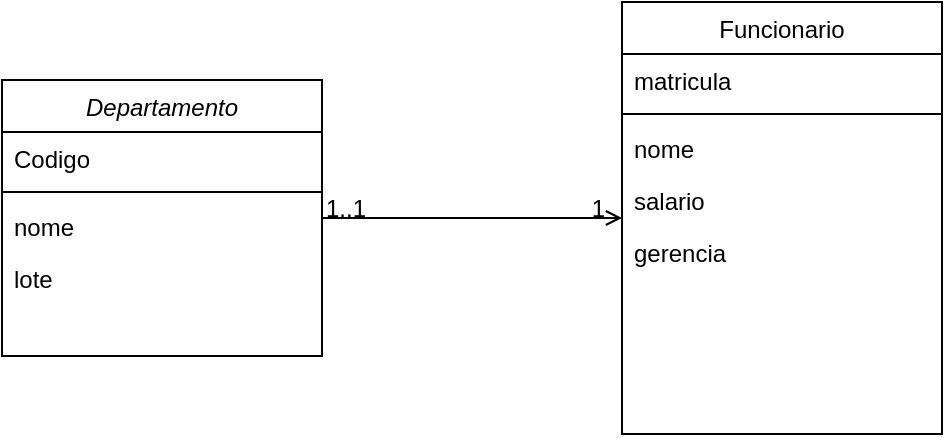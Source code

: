 <mxfile version="13.3.9" type="device" pages="3"><diagram id="C5RBs43oDa-KdzZeNtuy" name="Page-1"><mxGraphModel dx="1110" dy="440" grid="1" gridSize="10" guides="1" tooltips="1" connect="1" arrows="1" fold="1" page="1" pageScale="1" pageWidth="827" pageHeight="1169" math="0" shadow="0"><root><mxCell id="WIyWlLk6GJQsqaUBKTNV-0"/><mxCell id="WIyWlLk6GJQsqaUBKTNV-1" parent="WIyWlLk6GJQsqaUBKTNV-0"/><mxCell id="zkfFHV4jXpPFQw0GAbJ--26" value="" style="endArrow=open;shadow=0;strokeWidth=1;strokeColor=#000000;rounded=0;endFill=1;edgeStyle=elbowEdgeStyle;elbow=vertical;" parent="WIyWlLk6GJQsqaUBKTNV-1" source="zkfFHV4jXpPFQw0GAbJ--0" target="zkfFHV4jXpPFQw0GAbJ--17" edge="1"><mxGeometry x="0.5" y="41" relative="1" as="geometry"><mxPoint x="359" y="202" as="sourcePoint"/><mxPoint x="519" y="202" as="targetPoint"/><mxPoint x="-40" y="32" as="offset"/></mxGeometry></mxCell><mxCell id="zkfFHV4jXpPFQw0GAbJ--27" value="1..1" style="resizable=0;align=left;verticalAlign=bottom;labelBackgroundColor=none;fontSize=12;" parent="zkfFHV4jXpPFQw0GAbJ--26" connectable="0" vertex="1"><mxGeometry x="-1" relative="1" as="geometry"><mxPoint y="4" as="offset"/></mxGeometry></mxCell><mxCell id="zkfFHV4jXpPFQw0GAbJ--28" value="1" style="resizable=0;align=right;verticalAlign=bottom;labelBackgroundColor=none;fontSize=12;" parent="zkfFHV4jXpPFQw0GAbJ--26" connectable="0" vertex="1"><mxGeometry x="1" relative="1" as="geometry"><mxPoint x="-7" y="4" as="offset"/></mxGeometry></mxCell><mxCell id="zkfFHV4jXpPFQw0GAbJ--0" value="Departamento" style="swimlane;fontStyle=2;align=center;verticalAlign=top;childLayout=stackLayout;horizontal=1;startSize=26;horizontalStack=0;resizeParent=1;resizeLast=0;collapsible=1;marginBottom=0;rounded=0;shadow=0;strokeWidth=1;" parent="WIyWlLk6GJQsqaUBKTNV-1" vertex="1"><mxGeometry x="179" y="169" width="160" height="138" as="geometry"><mxRectangle x="230" y="140" width="160" height="26" as="alternateBounds"/></mxGeometry></mxCell><mxCell id="zkfFHV4jXpPFQw0GAbJ--1" value="Codigo" style="text;align=left;verticalAlign=top;spacingLeft=4;spacingRight=4;overflow=hidden;rotatable=0;points=[[0,0.5],[1,0.5]];portConstraint=eastwest;" parent="zkfFHV4jXpPFQw0GAbJ--0" vertex="1"><mxGeometry y="26" width="160" height="26" as="geometry"/></mxCell><mxCell id="zkfFHV4jXpPFQw0GAbJ--4" value="" style="line;html=1;strokeWidth=1;align=left;verticalAlign=middle;spacingTop=-1;spacingLeft=3;spacingRight=3;rotatable=0;labelPosition=right;points=[];portConstraint=eastwest;" parent="zkfFHV4jXpPFQw0GAbJ--0" vertex="1"><mxGeometry y="52" width="160" height="8" as="geometry"/></mxCell><mxCell id="zkfFHV4jXpPFQw0GAbJ--2" value="nome" style="text;align=left;verticalAlign=top;spacingLeft=4;spacingRight=4;overflow=hidden;rotatable=0;points=[[0,0.5],[1,0.5]];portConstraint=eastwest;rounded=0;shadow=0;html=0;" parent="zkfFHV4jXpPFQw0GAbJ--0" vertex="1"><mxGeometry y="60" width="160" height="26" as="geometry"/></mxCell><mxCell id="zkfFHV4jXpPFQw0GAbJ--3" value="lote" style="text;align=left;verticalAlign=top;spacingLeft=4;spacingRight=4;overflow=hidden;rotatable=0;points=[[0,0.5],[1,0.5]];portConstraint=eastwest;rounded=0;shadow=0;html=0;" parent="zkfFHV4jXpPFQw0GAbJ--0" vertex="1"><mxGeometry y="86" width="160" height="26" as="geometry"/></mxCell><mxCell id="zkfFHV4jXpPFQw0GAbJ--17" value="Funcionario" style="swimlane;fontStyle=0;align=center;verticalAlign=top;childLayout=stackLayout;horizontal=1;startSize=26;horizontalStack=0;resizeParent=1;resizeLast=0;collapsible=1;marginBottom=0;rounded=0;shadow=0;strokeWidth=1;" parent="WIyWlLk6GJQsqaUBKTNV-1" vertex="1"><mxGeometry x="489" y="130" width="160" height="216" as="geometry"><mxRectangle x="550" y="140" width="160" height="26" as="alternateBounds"/></mxGeometry></mxCell><mxCell id="zkfFHV4jXpPFQw0GAbJ--18" value="matricula" style="text;align=left;verticalAlign=top;spacingLeft=4;spacingRight=4;overflow=hidden;rotatable=0;points=[[0,0.5],[1,0.5]];portConstraint=eastwest;" parent="zkfFHV4jXpPFQw0GAbJ--17" vertex="1"><mxGeometry y="26" width="160" height="26" as="geometry"/></mxCell><mxCell id="zkfFHV4jXpPFQw0GAbJ--23" value="" style="line;html=1;strokeWidth=1;align=left;verticalAlign=middle;spacingTop=-1;spacingLeft=3;spacingRight=3;rotatable=0;labelPosition=right;points=[];portConstraint=eastwest;" parent="zkfFHV4jXpPFQw0GAbJ--17" vertex="1"><mxGeometry y="52" width="160" height="8" as="geometry"/></mxCell><mxCell id="zkfFHV4jXpPFQw0GAbJ--19" value="nome" style="text;align=left;verticalAlign=top;spacingLeft=4;spacingRight=4;overflow=hidden;rotatable=0;points=[[0,0.5],[1,0.5]];portConstraint=eastwest;rounded=0;shadow=0;html=0;" parent="zkfFHV4jXpPFQw0GAbJ--17" vertex="1"><mxGeometry y="60" width="160" height="26" as="geometry"/></mxCell><mxCell id="zkfFHV4jXpPFQw0GAbJ--20" value="salario" style="text;align=left;verticalAlign=top;spacingLeft=4;spacingRight=4;overflow=hidden;rotatable=0;points=[[0,0.5],[1,0.5]];portConstraint=eastwest;rounded=0;shadow=0;html=0;" parent="zkfFHV4jXpPFQw0GAbJ--17" vertex="1"><mxGeometry y="86" width="160" height="26" as="geometry"/></mxCell><mxCell id="zkfFHV4jXpPFQw0GAbJ--22" value="gerencia" style="text;align=left;verticalAlign=top;spacingLeft=4;spacingRight=4;overflow=hidden;rotatable=0;points=[[0,0.5],[1,0.5]];portConstraint=eastwest;rounded=0;shadow=0;html=0;" parent="zkfFHV4jXpPFQw0GAbJ--17" vertex="1"><mxGeometry y="112" width="160" height="26" as="geometry"/></mxCell></root></mxGraphModel></diagram><diagram id="JH_l6INsJbvFVtxv2c2m" name="Página-2"><mxGraphModel dx="1110" dy="440" grid="1" gridSize="10" guides="1" tooltips="1" connect="1" arrows="1" fold="1" page="1" pageScale="1" pageWidth="827" pageHeight="1169" math="0" shadow="0"><root><mxCell id="EFIbymzJiW51obTPHjRd-0"/><mxCell id="EFIbymzJiW51obTPHjRd-1" parent="EFIbymzJiW51obTPHjRd-0"/><mxCell id="t0hGZg-8wmq_JdB32Lum-13" value="" style="edgeStyle=orthogonalEdgeStyle;rounded=0;orthogonalLoop=1;jettySize=auto;html=1;" edge="1" parent="EFIbymzJiW51obTPHjRd-1" source="t0hGZg-8wmq_JdB32Lum-0" target="t0hGZg-8wmq_JdB32Lum-7"><mxGeometry relative="1" as="geometry"><Array as="points"><mxPoint x="294" y="230"/><mxPoint x="294" y="230"/></Array></mxGeometry></mxCell><mxCell id="t0hGZg-8wmq_JdB32Lum-27" style="edgeStyle=orthogonalEdgeStyle;rounded=0;orthogonalLoop=1;jettySize=auto;html=1;exitX=0.5;exitY=1;exitDx=0;exitDy=0;" edge="1" parent="EFIbymzJiW51obTPHjRd-1" source="t0hGZg-8wmq_JdB32Lum-7" target="t0hGZg-8wmq_JdB32Lum-26"><mxGeometry relative="1" as="geometry"/></mxCell><mxCell id="t0hGZg-8wmq_JdB32Lum-28" style="edgeStyle=orthogonalEdgeStyle;rounded=0;orthogonalLoop=1;jettySize=auto;html=1;exitX=0.5;exitY=0;exitDx=0;exitDy=0;entryX=0;entryY=0.5;entryDx=0;entryDy=0;" edge="1" parent="EFIbymzJiW51obTPHjRd-1" source="t0hGZg-8wmq_JdB32Lum-7" target="t0hGZg-8wmq_JdB32Lum-22"><mxGeometry relative="1" as="geometry"/></mxCell><mxCell id="t0hGZg-8wmq_JdB32Lum-0" value="Endereço" style="swimlane;fontStyle=0;align=center;verticalAlign=top;childLayout=stackLayout;horizontal=1;startSize=26;horizontalStack=0;resizeParent=1;resizeLast=0;collapsible=1;marginBottom=0;rounded=0;shadow=0;strokeWidth=1;" vertex="1" parent="EFIbymzJiW51obTPHjRd-1"><mxGeometry x="104" y="120" width="160" height="216" as="geometry"><mxRectangle x="550" y="140" width="160" height="26" as="alternateBounds"/></mxGeometry></mxCell><mxCell id="t0hGZg-8wmq_JdB32Lum-1" value="logradouro" style="text;align=left;verticalAlign=top;spacingLeft=4;spacingRight=4;overflow=hidden;rotatable=0;points=[[0,0.5],[1,0.5]];portConstraint=eastwest;" vertex="1" parent="t0hGZg-8wmq_JdB32Lum-0"><mxGeometry y="26" width="160" height="26" as="geometry"/></mxCell><mxCell id="t0hGZg-8wmq_JdB32Lum-3" value="numero" style="text;align=left;verticalAlign=top;spacingLeft=4;spacingRight=4;overflow=hidden;rotatable=0;points=[[0,0.5],[1,0.5]];portConstraint=eastwest;rounded=0;shadow=0;html=0;" vertex="1" parent="t0hGZg-8wmq_JdB32Lum-0"><mxGeometry y="52" width="160" height="26" as="geometry"/></mxCell><mxCell id="t0hGZg-8wmq_JdB32Lum-4" value="cep" style="text;align=left;verticalAlign=top;spacingLeft=4;spacingRight=4;overflow=hidden;rotatable=0;points=[[0,0.5],[1,0.5]];portConstraint=eastwest;rounded=0;shadow=0;html=0;" vertex="1" parent="t0hGZg-8wmq_JdB32Lum-0"><mxGeometry y="78" width="160" height="26" as="geometry"/></mxCell><mxCell id="t0hGZg-8wmq_JdB32Lum-5" value="uf" style="text;align=left;verticalAlign=top;spacingLeft=4;spacingRight=4;overflow=hidden;rotatable=0;points=[[0,0.5],[1,0.5]];portConstraint=eastwest;rounded=0;shadow=0;html=0;" vertex="1" parent="t0hGZg-8wmq_JdB32Lum-0"><mxGeometry y="104" width="160" height="26" as="geometry"/></mxCell><mxCell id="1P2RxvcYTSfjxgsqjVPY-0" value="cidade" style="text;align=left;verticalAlign=top;spacingLeft=4;spacingRight=4;overflow=hidden;rotatable=0;points=[[0,0.5],[1,0.5]];portConstraint=eastwest;rounded=0;shadow=0;html=0;" vertex="1" parent="t0hGZg-8wmq_JdB32Lum-0"><mxGeometry y="130" width="160" height="26" as="geometry"/></mxCell><mxCell id="t0hGZg-8wmq_JdB32Lum-7" value="Pessoa" style="swimlane;fontStyle=0;align=center;verticalAlign=top;childLayout=stackLayout;horizontal=1;startSize=26;horizontalStack=0;resizeParent=1;resizeLast=0;collapsible=1;marginBottom=0;rounded=0;shadow=0;strokeWidth=1;" vertex="1" parent="EFIbymzJiW51obTPHjRd-1"><mxGeometry x="354" y="180" width="160" height="90" as="geometry"><mxRectangle x="550" y="140" width="160" height="26" as="alternateBounds"/></mxGeometry></mxCell><mxCell id="t0hGZg-8wmq_JdB32Lum-8" value="id" style="text;align=left;verticalAlign=top;spacingLeft=4;spacingRight=4;overflow=hidden;rotatable=0;points=[[0,0.5],[1,0.5]];portConstraint=eastwest;" vertex="1" parent="t0hGZg-8wmq_JdB32Lum-7"><mxGeometry y="26" width="160" height="26" as="geometry"/></mxCell><mxCell id="t0hGZg-8wmq_JdB32Lum-9" value="nome" style="text;align=left;verticalAlign=top;spacingLeft=4;spacingRight=4;overflow=hidden;rotatable=0;points=[[0,0.5],[1,0.5]];portConstraint=eastwest;rounded=0;shadow=0;html=0;" vertex="1" parent="t0hGZg-8wmq_JdB32Lum-7"><mxGeometry y="52" width="160" height="26" as="geometry"/></mxCell><mxCell id="t0hGZg-8wmq_JdB32Lum-24" value="Juridica" style="swimlane;fontStyle=0;align=center;verticalAlign=top;childLayout=stackLayout;horizontal=1;startSize=26;horizontalStack=0;resizeParent=1;resizeLast=0;collapsible=1;marginBottom=0;rounded=0;shadow=0;strokeWidth=1;" vertex="1" parent="EFIbymzJiW51obTPHjRd-1"><mxGeometry x="564" y="320" width="160" height="90" as="geometry"><mxRectangle x="550" y="140" width="160" height="26" as="alternateBounds"/></mxGeometry></mxCell><mxCell id="t0hGZg-8wmq_JdB32Lum-25" value="inscriação" style="text;align=left;verticalAlign=top;spacingLeft=4;spacingRight=4;overflow=hidden;rotatable=0;points=[[0,0.5],[1,0.5]];portConstraint=eastwest;" vertex="1" parent="t0hGZg-8wmq_JdB32Lum-24"><mxGeometry y="26" width="160" height="26" as="geometry"/></mxCell><mxCell id="t0hGZg-8wmq_JdB32Lum-26" value="cnpj" style="text;align=left;verticalAlign=top;spacingLeft=4;spacingRight=4;overflow=hidden;rotatable=0;points=[[0,0.5],[1,0.5]];portConstraint=eastwest;rounded=0;shadow=0;html=0;" vertex="1" parent="t0hGZg-8wmq_JdB32Lum-24"><mxGeometry y="52" width="160" height="26" as="geometry"/></mxCell><mxCell id="t0hGZg-8wmq_JdB32Lum-21" value="Fisica" style="swimlane;fontStyle=0;align=center;verticalAlign=top;childLayout=stackLayout;horizontal=1;startSize=26;horizontalStack=0;resizeParent=1;resizeLast=0;collapsible=1;marginBottom=0;rounded=0;shadow=0;strokeWidth=1;" vertex="1" parent="EFIbymzJiW51obTPHjRd-1"><mxGeometry x="564" y="40" width="160" height="90" as="geometry"><mxRectangle x="550" y="140" width="160" height="26" as="alternateBounds"/></mxGeometry></mxCell><mxCell id="t0hGZg-8wmq_JdB32Lum-22" value="cpf" style="text;align=left;verticalAlign=top;spacingLeft=4;spacingRight=4;overflow=hidden;rotatable=0;points=[[0,0.5],[1,0.5]];portConstraint=eastwest;" vertex="1" parent="t0hGZg-8wmq_JdB32Lum-21"><mxGeometry y="26" width="160" height="26" as="geometry"/></mxCell><mxCell id="t0hGZg-8wmq_JdB32Lum-23" value="sexo" style="text;align=left;verticalAlign=top;spacingLeft=4;spacingRight=4;overflow=hidden;rotatable=0;points=[[0,0.5],[1,0.5]];portConstraint=eastwest;rounded=0;shadow=0;html=0;" vertex="1" parent="t0hGZg-8wmq_JdB32Lum-21"><mxGeometry y="52" width="160" height="26" as="geometry"/></mxCell></root></mxGraphModel></diagram><diagram id="wcwfRbQBJ8XlXZJmg3_l" name="Página-3"><mxGraphModel dx="1110" dy="440" grid="1" gridSize="10" guides="1" tooltips="1" connect="1" arrows="1" fold="1" page="1" pageScale="1" pageWidth="827" pageHeight="1169" math="0" shadow="0"><root><mxCell id="8DhTaSJQZjE81DirwB1j-0"/><mxCell id="8DhTaSJQZjE81DirwB1j-1" parent="8DhTaSJQZjE81DirwB1j-0"/><mxCell id="0qOZTwstbFdsChBASL3a-14" value="" style="edgeStyle=orthogonalEdgeStyle;rounded=0;orthogonalLoop=1;jettySize=auto;html=1;" edge="1" parent="8DhTaSJQZjE81DirwB1j-1" source="0qOZTwstbFdsChBASL3a-0" target="0qOZTwstbFdsChBASL3a-8"><mxGeometry relative="1" as="geometry"><Array as="points"><mxPoint x="389" y="155"/><mxPoint x="389" y="155"/></Array></mxGeometry></mxCell><mxCell id="0qOZTwstbFdsChBASL3a-0" value="Paciente" style="swimlane;fontStyle=0;align=center;verticalAlign=top;childLayout=stackLayout;horizontal=1;startSize=26;horizontalStack=0;resizeParent=1;resizeLast=0;collapsible=1;marginBottom=0;rounded=0;shadow=0;strokeWidth=1;" vertex="1" parent="8DhTaSJQZjE81DirwB1j-1"><mxGeometry x="209" y="70" width="160" height="160" as="geometry"><mxRectangle x="550" y="140" width="160" height="26" as="alternateBounds"/></mxGeometry></mxCell><mxCell id="0qOZTwstbFdsChBASL3a-1" value="cpf" style="text;align=left;verticalAlign=top;spacingLeft=4;spacingRight=4;overflow=hidden;rotatable=0;points=[[0,0.5],[1,0.5]];portConstraint=eastwest;" vertex="1" parent="0qOZTwstbFdsChBASL3a-0"><mxGeometry y="26" width="160" height="26" as="geometry"/></mxCell><mxCell id="0qOZTwstbFdsChBASL3a-2" value="nome" style="text;align=left;verticalAlign=top;spacingLeft=4;spacingRight=4;overflow=hidden;rotatable=0;points=[[0,0.5],[1,0.5]];portConstraint=eastwest;rounded=0;shadow=0;html=0;" vertex="1" parent="0qOZTwstbFdsChBASL3a-0"><mxGeometry y="52" width="160" height="26" as="geometry"/></mxCell><mxCell id="0qOZTwstbFdsChBASL3a-3" value="telefone" style="text;align=left;verticalAlign=top;spacingLeft=4;spacingRight=4;overflow=hidden;rotatable=0;points=[[0,0.5],[1,0.5]];portConstraint=eastwest;rounded=0;shadow=0;html=0;" vertex="1" parent="0qOZTwstbFdsChBASL3a-0"><mxGeometry y="78" width="160" height="26" as="geometry"/></mxCell><mxCell id="0qOZTwstbFdsChBASL3a-4" value="data" style="text;align=left;verticalAlign=top;spacingLeft=4;spacingRight=4;overflow=hidden;rotatable=0;points=[[0,0.5],[1,0.5]];portConstraint=eastwest;rounded=0;shadow=0;html=0;" vertex="1" parent="0qOZTwstbFdsChBASL3a-0"><mxGeometry y="104" width="160" height="26" as="geometry"/></mxCell><mxCell id="0qOZTwstbFdsChBASL3a-5" value="consulta" style="text;align=left;verticalAlign=top;spacingLeft=4;spacingRight=4;overflow=hidden;rotatable=0;points=[[0,0.5],[1,0.5]];portConstraint=eastwest;rounded=0;shadow=0;html=0;" vertex="1" parent="0qOZTwstbFdsChBASL3a-0"><mxGeometry y="130" width="160" height="26" as="geometry"/></mxCell><mxCell id="0qOZTwstbFdsChBASL3a-8" value="Medico" style="swimlane;fontStyle=0;align=center;verticalAlign=top;childLayout=stackLayout;horizontal=1;startSize=26;horizontalStack=0;resizeParent=1;resizeLast=0;collapsible=1;marginBottom=0;rounded=0;shadow=0;strokeWidth=1;" vertex="1" parent="8DhTaSJQZjE81DirwB1j-1"><mxGeometry x="449" y="100" width="170" height="110" as="geometry"><mxRectangle x="550" y="140" width="160" height="26" as="alternateBounds"/></mxGeometry></mxCell><mxCell id="0qOZTwstbFdsChBASL3a-9" value="crm" style="text;align=left;verticalAlign=top;spacingLeft=4;spacingRight=4;overflow=hidden;rotatable=0;points=[[0,0.5],[1,0.5]];portConstraint=eastwest;" vertex="1" parent="0qOZTwstbFdsChBASL3a-8"><mxGeometry y="26" width="170" height="26" as="geometry"/></mxCell><mxCell id="0qOZTwstbFdsChBASL3a-10" value="nome" style="text;align=left;verticalAlign=top;spacingLeft=4;spacingRight=4;overflow=hidden;rotatable=0;points=[[0,0.5],[1,0.5]];portConstraint=eastwest;rounded=0;shadow=0;html=0;" vertex="1" parent="0qOZTwstbFdsChBASL3a-8"><mxGeometry y="52" width="170" height="26" as="geometry"/></mxCell><mxCell id="0qOZTwstbFdsChBASL3a-11" value="especialidadee" style="text;align=left;verticalAlign=top;spacingLeft=4;spacingRight=4;overflow=hidden;rotatable=0;points=[[0,0.5],[1,0.5]];portConstraint=eastwest;rounded=0;shadow=0;html=0;" vertex="1" parent="0qOZTwstbFdsChBASL3a-8"><mxGeometry y="78" width="170" height="26" as="geometry"/></mxCell></root></mxGraphModel></diagram></mxfile>